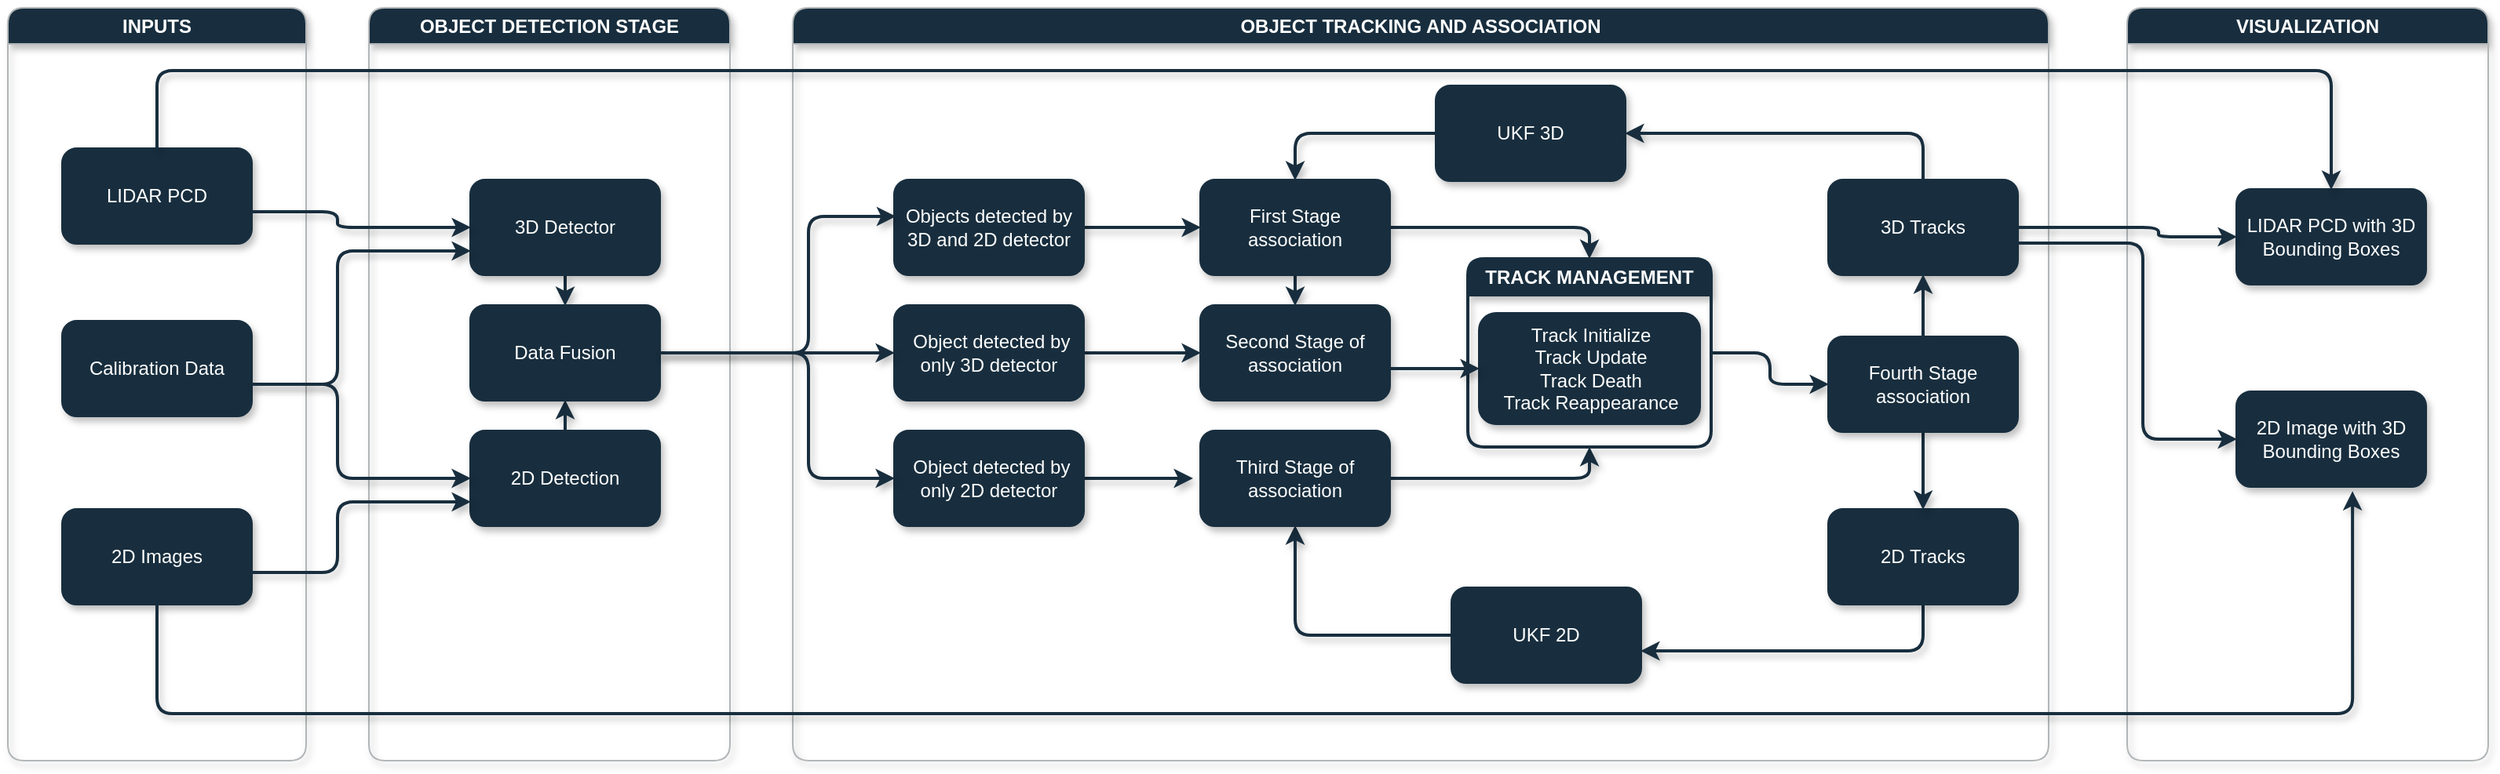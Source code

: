 <mxfile version="22.0.0" type="github">
  <diagram name="Page-1" id="FViHMMrETYBiLxqLW-Xy">
    <mxGraphModel dx="1655" dy="1093" grid="1" gridSize="10" guides="1" tooltips="1" connect="1" arrows="1" fold="1" page="1" pageScale="1" pageWidth="850" pageHeight="1100" math="0" shadow="0">
      <root>
        <mxCell id="0" />
        <mxCell id="1" parent="0" />
        <mxCell id="d_9dFL2TfAvrlpX_3OGT-5" value="INPUTS" style="swimlane;whiteSpace=wrap;html=1;labelBackgroundColor=none;rounded=1;fillColor=#182E3E;strokeColor=#b2b6b8;fontColor=#FFFFFF;strokeWidth=1;shadow=1;" parent="1" vertex="1">
          <mxGeometry x="70" y="70" width="190" height="480" as="geometry" />
        </mxCell>
        <mxCell id="d_9dFL2TfAvrlpX_3OGT-6" value="LIDAR PCD" style="rounded=1;whiteSpace=wrap;html=1;labelBackgroundColor=none;fillColor=#182E3E;strokeColor=#182E3E;fontColor=#FFFFFF;strokeWidth=2;shadow=1;" parent="d_9dFL2TfAvrlpX_3OGT-5" vertex="1">
          <mxGeometry x="35" y="90" width="120" height="60" as="geometry" />
        </mxCell>
        <mxCell id="d_9dFL2TfAvrlpX_3OGT-7" value="2D Images" style="rounded=1;whiteSpace=wrap;html=1;labelBackgroundColor=none;fillColor=#182E3E;strokeColor=#182E3E;fontColor=#FFFFFF;strokeWidth=2;shadow=1;" parent="d_9dFL2TfAvrlpX_3OGT-5" vertex="1">
          <mxGeometry x="35" y="320" width="120" height="60" as="geometry" />
        </mxCell>
        <mxCell id="d_9dFL2TfAvrlpX_3OGT-8" value="Calibration Data" style="rounded=1;whiteSpace=wrap;html=1;labelBackgroundColor=none;fillColor=#182E3E;strokeColor=#182E3E;fontColor=#FFFFFF;strokeWidth=2;shadow=1;" parent="d_9dFL2TfAvrlpX_3OGT-5" vertex="1">
          <mxGeometry x="35" y="200" width="120" height="60" as="geometry" />
        </mxCell>
        <mxCell id="d_9dFL2TfAvrlpX_3OGT-9" value="OBJECT DETECTION STAGE" style="swimlane;whiteSpace=wrap;html=1;labelBackgroundColor=none;rounded=1;fillColor=#182E3E;strokeColor=#b2b6b8;fontColor=#FFFFFF;strokeWidth=1;shadow=1;" parent="1" vertex="1">
          <mxGeometry x="300" y="70" width="230" height="480" as="geometry" />
        </mxCell>
        <mxCell id="d_9dFL2TfAvrlpX_3OGT-24" value="" style="edgeStyle=orthogonalEdgeStyle;rounded=1;orthogonalLoop=1;jettySize=auto;html=1;labelBackgroundColor=none;fontColor=default;strokeColor=#182E3E;strokeWidth=2;shadow=1;" parent="d_9dFL2TfAvrlpX_3OGT-9" source="d_9dFL2TfAvrlpX_3OGT-10" target="d_9dFL2TfAvrlpX_3OGT-23" edge="1">
          <mxGeometry relative="1" as="geometry" />
        </mxCell>
        <mxCell id="d_9dFL2TfAvrlpX_3OGT-10" value="3D Detector" style="rounded=1;whiteSpace=wrap;html=1;labelBackgroundColor=none;fillColor=#182E3E;strokeColor=#182E3E;fontColor=#FFFFFF;strokeWidth=2;shadow=1;" parent="d_9dFL2TfAvrlpX_3OGT-9" vertex="1">
          <mxGeometry x="65" y="110" width="120" height="60" as="geometry" />
        </mxCell>
        <mxCell id="d_9dFL2TfAvrlpX_3OGT-25" value="" style="edgeStyle=orthogonalEdgeStyle;rounded=1;orthogonalLoop=1;jettySize=auto;html=1;labelBackgroundColor=none;fontColor=default;strokeColor=#182E3E;strokeWidth=2;shadow=1;" parent="d_9dFL2TfAvrlpX_3OGT-9" source="d_9dFL2TfAvrlpX_3OGT-11" target="d_9dFL2TfAvrlpX_3OGT-23" edge="1">
          <mxGeometry relative="1" as="geometry" />
        </mxCell>
        <mxCell id="d_9dFL2TfAvrlpX_3OGT-11" value="2D Detection" style="rounded=1;whiteSpace=wrap;html=1;labelBackgroundColor=none;fillColor=#182E3E;strokeColor=#182E3E;fontColor=#FFFFFF;strokeWidth=2;shadow=1;" parent="d_9dFL2TfAvrlpX_3OGT-9" vertex="1">
          <mxGeometry x="65" y="270" width="120" height="60" as="geometry" />
        </mxCell>
        <mxCell id="d_9dFL2TfAvrlpX_3OGT-23" value="Data Fusion" style="rounded=1;whiteSpace=wrap;html=1;labelBackgroundColor=none;fillColor=#182E3E;strokeColor=#182E3E;fontColor=#FFFFFF;strokeWidth=2;shadow=1;" parent="d_9dFL2TfAvrlpX_3OGT-9" vertex="1">
          <mxGeometry x="65" y="190" width="120" height="60" as="geometry" />
        </mxCell>
        <mxCell id="d_9dFL2TfAvrlpX_3OGT-12" style="edgeStyle=orthogonalEdgeStyle;rounded=1;orthogonalLoop=1;jettySize=auto;html=1;labelBackgroundColor=none;fontColor=default;strokeColor=#182E3E;strokeWidth=2;shadow=1;" parent="1" source="d_9dFL2TfAvrlpX_3OGT-6" target="d_9dFL2TfAvrlpX_3OGT-10" edge="1">
          <mxGeometry relative="1" as="geometry">
            <Array as="points">
              <mxPoint x="280" y="200" />
              <mxPoint x="280" y="210" />
            </Array>
          </mxGeometry>
        </mxCell>
        <mxCell id="d_9dFL2TfAvrlpX_3OGT-15" style="edgeStyle=orthogonalEdgeStyle;rounded=1;orthogonalLoop=1;jettySize=auto;html=1;entryX=0;entryY=0.75;entryDx=0;entryDy=0;labelBackgroundColor=none;fontColor=default;strokeColor=#182E3E;strokeWidth=2;shadow=1;" parent="1" source="d_9dFL2TfAvrlpX_3OGT-8" target="d_9dFL2TfAvrlpX_3OGT-10" edge="1">
          <mxGeometry relative="1" as="geometry">
            <Array as="points">
              <mxPoint x="280" y="310" />
              <mxPoint x="280" y="225" />
            </Array>
          </mxGeometry>
        </mxCell>
        <mxCell id="d_9dFL2TfAvrlpX_3OGT-17" style="edgeStyle=orthogonalEdgeStyle;rounded=1;orthogonalLoop=1;jettySize=auto;html=1;entryX=0;entryY=0.5;entryDx=0;entryDy=0;labelBackgroundColor=none;fontColor=default;strokeColor=#182E3E;strokeWidth=2;shadow=1;" parent="1" source="d_9dFL2TfAvrlpX_3OGT-8" target="d_9dFL2TfAvrlpX_3OGT-11" edge="1">
          <mxGeometry relative="1" as="geometry">
            <Array as="points">
              <mxPoint x="280" y="310" />
              <mxPoint x="280" y="370" />
            </Array>
          </mxGeometry>
        </mxCell>
        <mxCell id="d_9dFL2TfAvrlpX_3OGT-18" style="edgeStyle=orthogonalEdgeStyle;rounded=1;orthogonalLoop=1;jettySize=auto;html=1;entryX=0;entryY=0.75;entryDx=0;entryDy=0;labelBackgroundColor=none;fontColor=default;strokeColor=#182E3E;strokeWidth=2;shadow=1;" parent="1" source="d_9dFL2TfAvrlpX_3OGT-7" target="d_9dFL2TfAvrlpX_3OGT-11" edge="1">
          <mxGeometry relative="1" as="geometry">
            <Array as="points">
              <mxPoint x="280" y="430" />
              <mxPoint x="280" y="385" />
            </Array>
          </mxGeometry>
        </mxCell>
        <mxCell id="d_9dFL2TfAvrlpX_3OGT-20" value="OBJECT TRACKING AND ASSOCIATION" style="swimlane;whiteSpace=wrap;html=1;labelBackgroundColor=none;rounded=1;fillColor=#182E3E;strokeColor=#b2b6b8;fontColor=#FFFFFF;strokeWidth=1;shadow=1;" parent="1" vertex="1">
          <mxGeometry x="570" y="70" width="800" height="480" as="geometry" />
        </mxCell>
        <mxCell id="d_9dFL2TfAvrlpX_3OGT-39" style="edgeStyle=orthogonalEdgeStyle;rounded=1;orthogonalLoop=1;jettySize=auto;html=1;entryX=0;entryY=0.5;entryDx=0;entryDy=0;labelBackgroundColor=none;fontColor=default;strokeColor=#182E3E;strokeWidth=2;shadow=1;" parent="d_9dFL2TfAvrlpX_3OGT-20" source="d_9dFL2TfAvrlpX_3OGT-21" target="d_9dFL2TfAvrlpX_3OGT-32" edge="1">
          <mxGeometry relative="1" as="geometry" />
        </mxCell>
        <mxCell id="d_9dFL2TfAvrlpX_3OGT-21" value="Objects detected by 3D and 2D detector" style="rounded=1;whiteSpace=wrap;html=1;labelBackgroundColor=none;fillColor=#182E3E;strokeColor=#182E3E;fontColor=#FFFFFF;strokeWidth=2;shadow=1;" parent="d_9dFL2TfAvrlpX_3OGT-20" vertex="1">
          <mxGeometry x="65" y="110" width="120" height="60" as="geometry" />
        </mxCell>
        <mxCell id="d_9dFL2TfAvrlpX_3OGT-41" style="edgeStyle=orthogonalEdgeStyle;rounded=1;orthogonalLoop=1;jettySize=auto;html=1;labelBackgroundColor=none;fontColor=default;strokeColor=#182E3E;strokeWidth=2;shadow=1;" parent="d_9dFL2TfAvrlpX_3OGT-20" source="d_9dFL2TfAvrlpX_3OGT-22" target="d_9dFL2TfAvrlpX_3OGT-38" edge="1">
          <mxGeometry relative="1" as="geometry" />
        </mxCell>
        <mxCell id="d_9dFL2TfAvrlpX_3OGT-22" value="&amp;nbsp;Object detected by only 3D detector" style="rounded=1;whiteSpace=wrap;html=1;labelBackgroundColor=none;fillColor=#182E3E;strokeColor=#182E3E;fontColor=#FFFFFF;strokeWidth=2;shadow=1;" parent="d_9dFL2TfAvrlpX_3OGT-20" vertex="1">
          <mxGeometry x="65" y="190" width="120" height="60" as="geometry" />
        </mxCell>
        <mxCell id="d_9dFL2TfAvrlpX_3OGT-44" style="edgeStyle=orthogonalEdgeStyle;rounded=1;orthogonalLoop=1;jettySize=auto;html=1;labelBackgroundColor=none;fontColor=default;strokeColor=#182E3E;strokeWidth=2;shadow=1;" parent="d_9dFL2TfAvrlpX_3OGT-20" source="d_9dFL2TfAvrlpX_3OGT-26" edge="1">
          <mxGeometry relative="1" as="geometry">
            <mxPoint x="255" y="300" as="targetPoint" />
          </mxGeometry>
        </mxCell>
        <mxCell id="d_9dFL2TfAvrlpX_3OGT-26" value="&amp;nbsp;Object detected by only 2D detector" style="rounded=1;whiteSpace=wrap;html=1;labelBackgroundColor=none;fillColor=#182E3E;strokeColor=#182E3E;fontColor=#FFFFFF;strokeWidth=2;shadow=1;" parent="d_9dFL2TfAvrlpX_3OGT-20" vertex="1">
          <mxGeometry x="65" y="270" width="120" height="60" as="geometry" />
        </mxCell>
        <mxCell id="d_9dFL2TfAvrlpX_3OGT-46" style="edgeStyle=orthogonalEdgeStyle;rounded=1;orthogonalLoop=1;jettySize=auto;html=1;labelBackgroundColor=none;fontColor=default;strokeColor=#182E3E;strokeWidth=2;shadow=1;" parent="d_9dFL2TfAvrlpX_3OGT-20" source="d_9dFL2TfAvrlpX_3OGT-30" target="d_9dFL2TfAvrlpX_3OGT-43" edge="1">
          <mxGeometry relative="1" as="geometry" />
        </mxCell>
        <mxCell id="d_9dFL2TfAvrlpX_3OGT-30" value="UKF 2D" style="rounded=1;whiteSpace=wrap;html=1;labelBackgroundColor=none;fillColor=#182E3E;strokeColor=#182E3E;fontColor=#FFFFFF;strokeWidth=2;shadow=1;" parent="d_9dFL2TfAvrlpX_3OGT-20" vertex="1">
          <mxGeometry x="420" y="370" width="120" height="60" as="geometry" />
        </mxCell>
        <mxCell id="d_9dFL2TfAvrlpX_3OGT-74" style="edgeStyle=orthogonalEdgeStyle;rounded=1;orthogonalLoop=1;jettySize=auto;html=1;entryX=0.5;entryY=0;entryDx=0;entryDy=0;labelBackgroundColor=none;fontColor=default;strokeColor=#182E3E;strokeWidth=2;shadow=1;" parent="d_9dFL2TfAvrlpX_3OGT-20" source="d_9dFL2TfAvrlpX_3OGT-31" target="d_9dFL2TfAvrlpX_3OGT-32" edge="1">
          <mxGeometry relative="1" as="geometry" />
        </mxCell>
        <mxCell id="d_9dFL2TfAvrlpX_3OGT-31" value="UKF 3D" style="rounded=1;whiteSpace=wrap;html=1;labelBackgroundColor=none;fillColor=#182E3E;strokeColor=#182E3E;fontColor=#FFFFFF;strokeWidth=2;shadow=1;" parent="d_9dFL2TfAvrlpX_3OGT-20" vertex="1">
          <mxGeometry x="410" y="50" width="120" height="60" as="geometry" />
        </mxCell>
        <mxCell id="d_9dFL2TfAvrlpX_3OGT-40" value="" style="edgeStyle=orthogonalEdgeStyle;rounded=1;orthogonalLoop=1;jettySize=auto;html=1;labelBackgroundColor=none;fontColor=default;strokeColor=#182E3E;strokeWidth=2;shadow=1;" parent="d_9dFL2TfAvrlpX_3OGT-20" source="d_9dFL2TfAvrlpX_3OGT-32" target="d_9dFL2TfAvrlpX_3OGT-38" edge="1">
          <mxGeometry relative="1" as="geometry" />
        </mxCell>
        <mxCell id="d_9dFL2TfAvrlpX_3OGT-57" style="edgeStyle=orthogonalEdgeStyle;rounded=1;orthogonalLoop=1;jettySize=auto;html=1;entryX=0.5;entryY=0;entryDx=0;entryDy=0;labelBackgroundColor=none;fontColor=default;strokeColor=#182E3E;strokeWidth=2;shadow=1;" parent="d_9dFL2TfAvrlpX_3OGT-20" source="d_9dFL2TfAvrlpX_3OGT-32" target="d_9dFL2TfAvrlpX_3OGT-47" edge="1">
          <mxGeometry relative="1" as="geometry" />
        </mxCell>
        <mxCell id="d_9dFL2TfAvrlpX_3OGT-32" value="First Stage association" style="rounded=1;whiteSpace=wrap;html=1;labelBackgroundColor=none;fillColor=#182E3E;strokeColor=#182E3E;fontColor=#FFFFFF;strokeWidth=2;shadow=1;" parent="d_9dFL2TfAvrlpX_3OGT-20" vertex="1">
          <mxGeometry x="260" y="110" width="120" height="60" as="geometry" />
        </mxCell>
        <mxCell id="d_9dFL2TfAvrlpX_3OGT-72" style="edgeStyle=orthogonalEdgeStyle;rounded=1;orthogonalLoop=1;jettySize=auto;html=1;labelBackgroundColor=none;fontColor=default;strokeColor=#182E3E;strokeWidth=2;shadow=1;" parent="d_9dFL2TfAvrlpX_3OGT-20" source="d_9dFL2TfAvrlpX_3OGT-33" target="d_9dFL2TfAvrlpX_3OGT-31" edge="1">
          <mxGeometry relative="1" as="geometry">
            <Array as="points">
              <mxPoint x="720" y="80" />
            </Array>
          </mxGeometry>
        </mxCell>
        <mxCell id="d_9dFL2TfAvrlpX_3OGT-33" value="3D Tracks" style="rounded=1;whiteSpace=wrap;html=1;labelBackgroundColor=none;fillColor=#182E3E;strokeColor=#182E3E;fontColor=#FFFFFF;strokeWidth=2;shadow=1;" parent="d_9dFL2TfAvrlpX_3OGT-20" vertex="1">
          <mxGeometry x="660" y="110" width="120" height="60" as="geometry" />
        </mxCell>
        <mxCell id="d_9dFL2TfAvrlpX_3OGT-37" style="edgeStyle=orthogonalEdgeStyle;rounded=1;orthogonalLoop=1;jettySize=auto;html=1;labelBackgroundColor=none;fontColor=default;strokeColor=#182E3E;strokeWidth=2;shadow=1;" parent="d_9dFL2TfAvrlpX_3OGT-20" source="d_9dFL2TfAvrlpX_3OGT-34" target="d_9dFL2TfAvrlpX_3OGT-30" edge="1">
          <mxGeometry relative="1" as="geometry">
            <Array as="points">
              <mxPoint x="720" y="410" />
            </Array>
          </mxGeometry>
        </mxCell>
        <mxCell id="d_9dFL2TfAvrlpX_3OGT-34" value="2D Tracks" style="rounded=1;whiteSpace=wrap;html=1;labelBackgroundColor=none;fillColor=#182E3E;strokeColor=#182E3E;fontColor=#FFFFFF;strokeWidth=2;shadow=1;" parent="d_9dFL2TfAvrlpX_3OGT-20" vertex="1">
          <mxGeometry x="660" y="320" width="120" height="60" as="geometry" />
        </mxCell>
        <mxCell id="d_9dFL2TfAvrlpX_3OGT-38" value="Second Stage of association" style="rounded=1;whiteSpace=wrap;html=1;labelBackgroundColor=none;fillColor=#182E3E;strokeColor=#182E3E;fontColor=#FFFFFF;strokeWidth=2;shadow=1;" parent="d_9dFL2TfAvrlpX_3OGT-20" vertex="1">
          <mxGeometry x="260" y="190" width="120" height="60" as="geometry" />
        </mxCell>
        <mxCell id="d_9dFL2TfAvrlpX_3OGT-58" style="edgeStyle=orthogonalEdgeStyle;rounded=1;orthogonalLoop=1;jettySize=auto;html=1;entryX=0.5;entryY=1;entryDx=0;entryDy=0;labelBackgroundColor=none;fontColor=default;strokeColor=#182E3E;strokeWidth=2;shadow=1;" parent="d_9dFL2TfAvrlpX_3OGT-20" source="d_9dFL2TfAvrlpX_3OGT-43" target="d_9dFL2TfAvrlpX_3OGT-47" edge="1">
          <mxGeometry relative="1" as="geometry">
            <Array as="points">
              <mxPoint x="508" y="300" />
            </Array>
          </mxGeometry>
        </mxCell>
        <mxCell id="d_9dFL2TfAvrlpX_3OGT-43" value="Third Stage of association" style="rounded=1;whiteSpace=wrap;html=1;labelBackgroundColor=none;fillColor=#182E3E;strokeColor=#182E3E;fontColor=#FFFFFF;strokeWidth=2;shadow=1;" parent="d_9dFL2TfAvrlpX_3OGT-20" vertex="1">
          <mxGeometry x="260" y="270" width="120" height="60" as="geometry" />
        </mxCell>
        <mxCell id="CUG_lxz295iJ2zpjWYdn-2" style="edgeStyle=orthogonalEdgeStyle;rounded=1;orthogonalLoop=1;jettySize=auto;html=1;labelBackgroundColor=none;fontColor=default;strokeColor=#182E3E;strokeWidth=2;shadow=1;" edge="1" parent="d_9dFL2TfAvrlpX_3OGT-20" source="d_9dFL2TfAvrlpX_3OGT-47" target="d_9dFL2TfAvrlpX_3OGT-48">
          <mxGeometry relative="1" as="geometry" />
        </mxCell>
        <mxCell id="d_9dFL2TfAvrlpX_3OGT-47" value="TRACK MANAGEMENT" style="swimlane;whiteSpace=wrap;html=1;labelBackgroundColor=none;rounded=1;fillColor=#182E3E;strokeColor=#182E3E;fontColor=#ffffff;strokeWidth=2;shadow=1;" parent="d_9dFL2TfAvrlpX_3OGT-20" vertex="1">
          <mxGeometry x="430" y="160" width="155" height="120" as="geometry" />
        </mxCell>
        <mxCell id="d_9dFL2TfAvrlpX_3OGT-52" value="Track Initialize&lt;br&gt;Track Update&lt;br&gt;Track Death&lt;br&gt;Track Reappearance" style="text;html=1;align=center;verticalAlign=middle;resizable=0;points=[];autosize=1;strokeColor=#182E3E;fillColor=#182E3E;labelBackgroundColor=none;rounded=1;fontColor=#ffffff;strokeWidth=2;shadow=1;" parent="d_9dFL2TfAvrlpX_3OGT-47" vertex="1">
          <mxGeometry x="7.5" y="35" width="140" height="70" as="geometry" />
        </mxCell>
        <mxCell id="CUG_lxz295iJ2zpjWYdn-3" style="edgeStyle=orthogonalEdgeStyle;rounded=1;orthogonalLoop=1;jettySize=auto;html=1;entryX=0.5;entryY=1;entryDx=0;entryDy=0;labelBackgroundColor=none;fontColor=default;strokeColor=#182E3E;strokeWidth=2;shadow=1;" edge="1" parent="d_9dFL2TfAvrlpX_3OGT-20" source="d_9dFL2TfAvrlpX_3OGT-48" target="d_9dFL2TfAvrlpX_3OGT-33">
          <mxGeometry relative="1" as="geometry" />
        </mxCell>
        <mxCell id="CUG_lxz295iJ2zpjWYdn-4" style="edgeStyle=orthogonalEdgeStyle;rounded=1;orthogonalLoop=1;jettySize=auto;html=1;entryX=0.5;entryY=0;entryDx=0;entryDy=0;labelBackgroundColor=none;fontColor=default;strokeColor=#182E3E;strokeWidth=2;shadow=1;" edge="1" parent="d_9dFL2TfAvrlpX_3OGT-20" source="d_9dFL2TfAvrlpX_3OGT-48" target="d_9dFL2TfAvrlpX_3OGT-34">
          <mxGeometry relative="1" as="geometry" />
        </mxCell>
        <mxCell id="d_9dFL2TfAvrlpX_3OGT-48" value="Fourth Stage association" style="rounded=1;whiteSpace=wrap;html=1;labelBackgroundColor=none;fillColor=#182E3E;strokeColor=#182E3E;fontColor=#FFFFFF;strokeWidth=2;shadow=1;" parent="d_9dFL2TfAvrlpX_3OGT-20" vertex="1">
          <mxGeometry x="660" y="210" width="120" height="60" as="geometry" />
        </mxCell>
        <mxCell id="d_9dFL2TfAvrlpX_3OGT-56" value="" style="edgeStyle=orthogonalEdgeStyle;rounded=1;orthogonalLoop=1;jettySize=auto;html=1;labelBackgroundColor=none;fontColor=default;strokeColor=#182E3E;strokeWidth=2;shadow=1;" parent="d_9dFL2TfAvrlpX_3OGT-20" source="d_9dFL2TfAvrlpX_3OGT-38" target="d_9dFL2TfAvrlpX_3OGT-52" edge="1">
          <mxGeometry relative="1" as="geometry">
            <Array as="points">
              <mxPoint x="420" y="230" />
              <mxPoint x="420" y="230" />
            </Array>
          </mxGeometry>
        </mxCell>
        <mxCell id="d_9dFL2TfAvrlpX_3OGT-27" style="edgeStyle=orthogonalEdgeStyle;rounded=1;orthogonalLoop=1;jettySize=auto;html=1;entryX=0.006;entryY=0.378;entryDx=0;entryDy=0;entryPerimeter=0;labelBackgroundColor=none;fontColor=default;strokeColor=#182E3E;strokeWidth=2;shadow=1;" parent="1" source="d_9dFL2TfAvrlpX_3OGT-23" target="d_9dFL2TfAvrlpX_3OGT-21" edge="1">
          <mxGeometry relative="1" as="geometry">
            <Array as="points">
              <mxPoint x="580" y="290" />
              <mxPoint x="580" y="203" />
              <mxPoint x="636" y="203" />
            </Array>
          </mxGeometry>
        </mxCell>
        <mxCell id="d_9dFL2TfAvrlpX_3OGT-28" style="edgeStyle=orthogonalEdgeStyle;rounded=1;orthogonalLoop=1;jettySize=auto;html=1;labelBackgroundColor=none;fontColor=default;strokeColor=#182E3E;strokeWidth=2;shadow=1;" parent="1" source="d_9dFL2TfAvrlpX_3OGT-23" target="d_9dFL2TfAvrlpX_3OGT-22" edge="1">
          <mxGeometry relative="1" as="geometry" />
        </mxCell>
        <mxCell id="d_9dFL2TfAvrlpX_3OGT-29" style="edgeStyle=orthogonalEdgeStyle;rounded=1;orthogonalLoop=1;jettySize=auto;html=1;entryX=0;entryY=0.5;entryDx=0;entryDy=0;labelBackgroundColor=none;fontColor=default;strokeColor=#182E3E;strokeWidth=2;shadow=1;" parent="1" source="d_9dFL2TfAvrlpX_3OGT-23" target="d_9dFL2TfAvrlpX_3OGT-26" edge="1">
          <mxGeometry relative="1" as="geometry">
            <Array as="points">
              <mxPoint x="580" y="290" />
              <mxPoint x="580" y="370" />
            </Array>
          </mxGeometry>
        </mxCell>
        <mxCell id="d_9dFL2TfAvrlpX_3OGT-60" value="VISUALIZATION" style="swimlane;whiteSpace=wrap;html=1;labelBackgroundColor=none;rounded=1;fillColor=#182E3E;strokeColor=#b2b6b8;fontColor=#FFFFFF;strokeWidth=1;shadow=1;" parent="1" vertex="1">
          <mxGeometry x="1420" y="70" width="230" height="480" as="geometry" />
        </mxCell>
        <mxCell id="d_9dFL2TfAvrlpX_3OGT-66" value="LIDAR PCD with 3D Bounding Boxes" style="rounded=1;whiteSpace=wrap;html=1;labelBackgroundColor=none;fillColor=#182E3E;strokeColor=#182E3E;fontColor=#FFFFFF;strokeWidth=2;shadow=1;" parent="d_9dFL2TfAvrlpX_3OGT-60" vertex="1">
          <mxGeometry x="70" y="116" width="120" height="60" as="geometry" />
        </mxCell>
        <mxCell id="d_9dFL2TfAvrlpX_3OGT-67" value="2D Image with 3D Bounding Boxes" style="rounded=1;whiteSpace=wrap;html=1;labelBackgroundColor=none;fillColor=#182E3E;strokeColor=#182E3E;fontColor=#FFFFFF;strokeWidth=2;shadow=1;" parent="d_9dFL2TfAvrlpX_3OGT-60" vertex="1">
          <mxGeometry x="70" y="245" width="120" height="60" as="geometry" />
        </mxCell>
        <mxCell id="d_9dFL2TfAvrlpX_3OGT-68" style="edgeStyle=orthogonalEdgeStyle;rounded=1;orthogonalLoop=1;jettySize=auto;html=1;entryX=0;entryY=0.5;entryDx=0;entryDy=0;labelBackgroundColor=none;fontColor=default;strokeColor=#182E3E;strokeWidth=2;shadow=1;" parent="1" source="d_9dFL2TfAvrlpX_3OGT-33" target="d_9dFL2TfAvrlpX_3OGT-66" edge="1">
          <mxGeometry relative="1" as="geometry">
            <Array as="points">
              <mxPoint x="1440" y="210" />
              <mxPoint x="1440" y="216" />
            </Array>
          </mxGeometry>
        </mxCell>
        <mxCell id="d_9dFL2TfAvrlpX_3OGT-69" style="edgeStyle=orthogonalEdgeStyle;rounded=1;orthogonalLoop=1;jettySize=auto;html=1;entryX=0;entryY=0.5;entryDx=0;entryDy=0;labelBackgroundColor=none;fontColor=default;strokeColor=#182E3E;strokeWidth=2;shadow=1;" parent="1" source="d_9dFL2TfAvrlpX_3OGT-33" target="d_9dFL2TfAvrlpX_3OGT-67" edge="1">
          <mxGeometry relative="1" as="geometry">
            <Array as="points">
              <mxPoint x="1430" y="220" />
              <mxPoint x="1430" y="345" />
            </Array>
          </mxGeometry>
        </mxCell>
        <mxCell id="d_9dFL2TfAvrlpX_3OGT-70" style="edgeStyle=orthogonalEdgeStyle;rounded=1;orthogonalLoop=1;jettySize=auto;html=1;entryX=0.613;entryY=1.053;entryDx=0;entryDy=0;entryPerimeter=0;labelBackgroundColor=none;fontColor=default;strokeColor=#182E3E;strokeWidth=2;shadow=1;" parent="1" source="d_9dFL2TfAvrlpX_3OGT-7" target="d_9dFL2TfAvrlpX_3OGT-67" edge="1">
          <mxGeometry relative="1" as="geometry">
            <Array as="points">
              <mxPoint x="165" y="520" />
              <mxPoint x="1564" y="520" />
            </Array>
          </mxGeometry>
        </mxCell>
        <mxCell id="d_9dFL2TfAvrlpX_3OGT-71" style="edgeStyle=orthogonalEdgeStyle;rounded=1;orthogonalLoop=1;jettySize=auto;html=1;entryX=0.5;entryY=0;entryDx=0;entryDy=0;labelBackgroundColor=none;fontColor=default;strokeColor=#182E3E;strokeWidth=2;shadow=1;" parent="1" source="d_9dFL2TfAvrlpX_3OGT-6" target="d_9dFL2TfAvrlpX_3OGT-66" edge="1">
          <mxGeometry relative="1" as="geometry">
            <Array as="points">
              <mxPoint x="165" y="110" />
              <mxPoint x="1550" y="110" />
            </Array>
          </mxGeometry>
        </mxCell>
      </root>
    </mxGraphModel>
  </diagram>
</mxfile>
